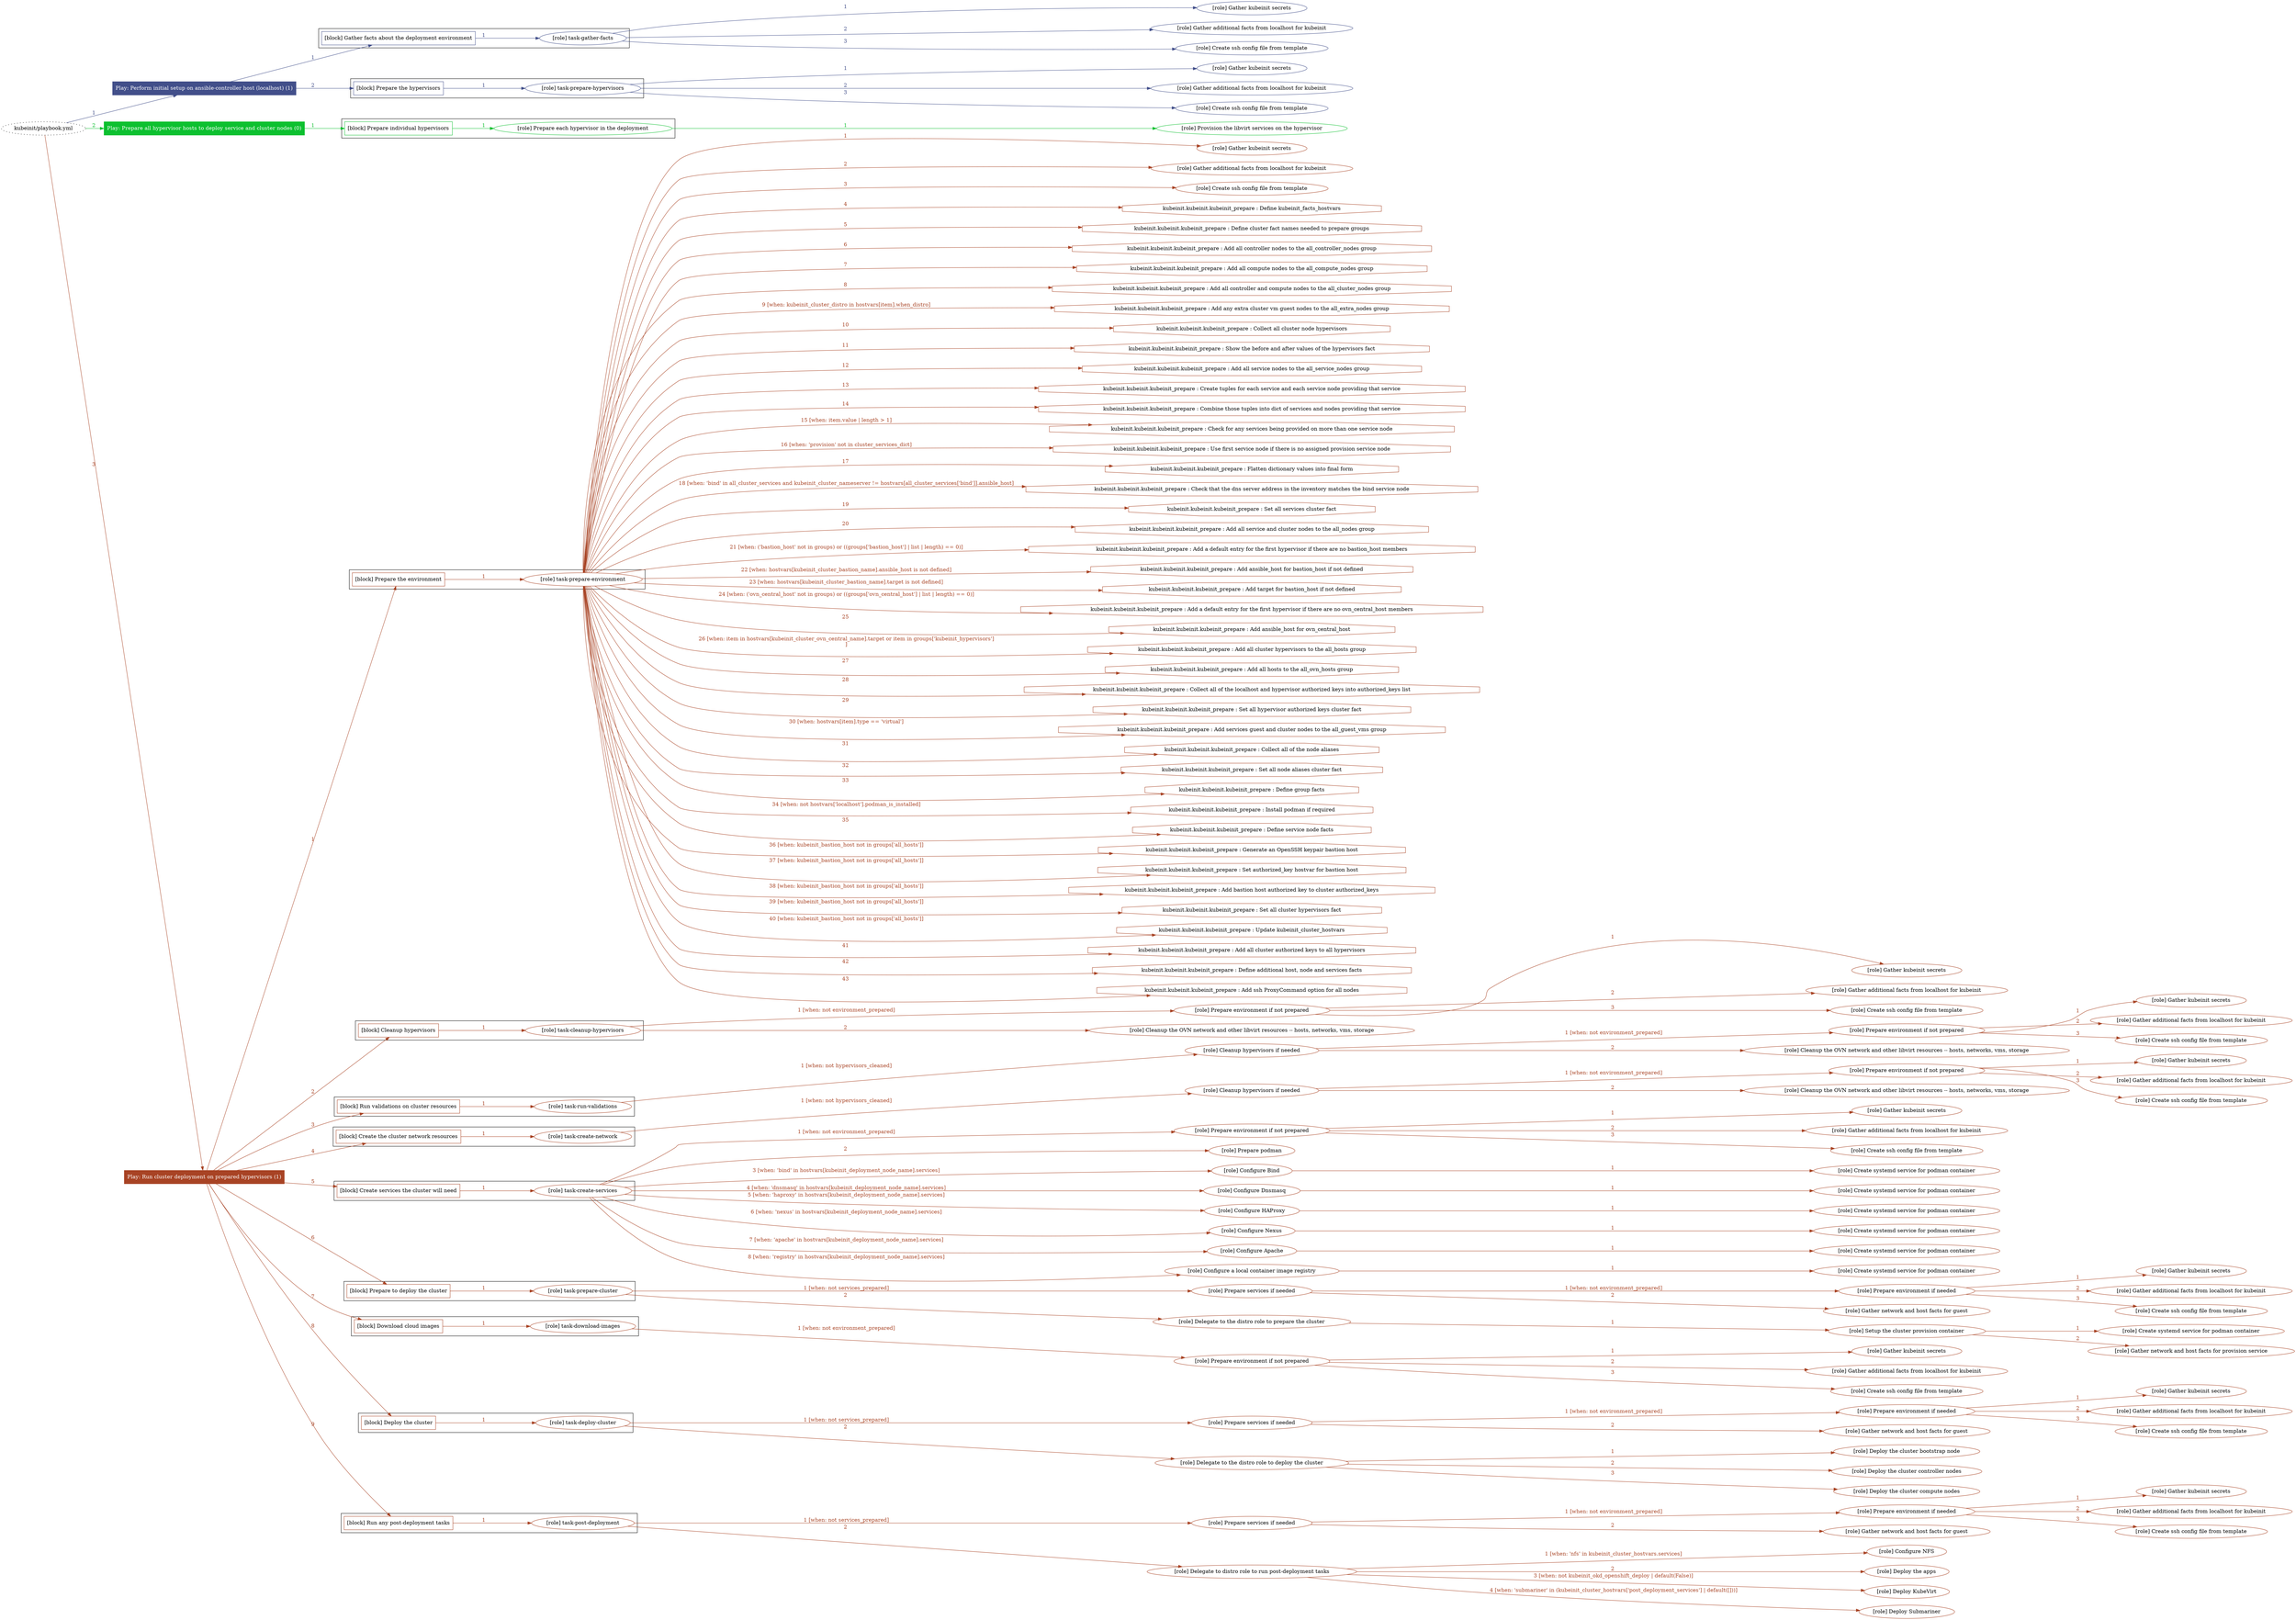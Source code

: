 digraph {
	graph [concentrate=true ordering=in rankdir=LR ratio=fill]
	edge [esep=5 sep=10]
	"kubeinit/playbook.yml" [id=root_node style=dotted]
	play_3d2fb0a2 [label="Play: Perform initial setup on ansible-controller host (localhost) (1)" color="#424f8a" fontcolor="#ffffff" id=play_3d2fb0a2 shape=box style=filled tooltip=localhost]
	"kubeinit/playbook.yml" -> play_3d2fb0a2 [label="1 " color="#424f8a" fontcolor="#424f8a" id=edge_c249485e labeltooltip="1 " tooltip="1 "]
	subgraph "Gather kubeinit secrets" {
		role_ef69d4b5 [label="[role] Gather kubeinit secrets" color="#424f8a" id=role_ef69d4b5 tooltip="Gather kubeinit secrets"]
	}
	subgraph "Gather additional facts from localhost for kubeinit" {
		role_af539492 [label="[role] Gather additional facts from localhost for kubeinit" color="#424f8a" id=role_af539492 tooltip="Gather additional facts from localhost for kubeinit"]
	}
	subgraph "Create ssh config file from template" {
		role_1f8df132 [label="[role] Create ssh config file from template" color="#424f8a" id=role_1f8df132 tooltip="Create ssh config file from template"]
	}
	subgraph "task-gather-facts" {
		role_9ba6d4d1 [label="[role] task-gather-facts" color="#424f8a" id=role_9ba6d4d1 tooltip="task-gather-facts"]
		role_9ba6d4d1 -> role_ef69d4b5 [label="1 " color="#424f8a" fontcolor="#424f8a" id=edge_041248b7 labeltooltip="1 " tooltip="1 "]
		role_9ba6d4d1 -> role_af539492 [label="2 " color="#424f8a" fontcolor="#424f8a" id=edge_1fd5498c labeltooltip="2 " tooltip="2 "]
		role_9ba6d4d1 -> role_1f8df132 [label="3 " color="#424f8a" fontcolor="#424f8a" id=edge_8a6b6c3d labeltooltip="3 " tooltip="3 "]
	}
	subgraph "Gather kubeinit secrets" {
		role_bd6f5f34 [label="[role] Gather kubeinit secrets" color="#424f8a" id=role_bd6f5f34 tooltip="Gather kubeinit secrets"]
	}
	subgraph "Gather additional facts from localhost for kubeinit" {
		role_7ce2faf7 [label="[role] Gather additional facts from localhost for kubeinit" color="#424f8a" id=role_7ce2faf7 tooltip="Gather additional facts from localhost for kubeinit"]
	}
	subgraph "Create ssh config file from template" {
		role_0256d26c [label="[role] Create ssh config file from template" color="#424f8a" id=role_0256d26c tooltip="Create ssh config file from template"]
	}
	subgraph "task-prepare-hypervisors" {
		role_596f5ac4 [label="[role] task-prepare-hypervisors" color="#424f8a" id=role_596f5ac4 tooltip="task-prepare-hypervisors"]
		role_596f5ac4 -> role_bd6f5f34 [label="1 " color="#424f8a" fontcolor="#424f8a" id=edge_890573fe labeltooltip="1 " tooltip="1 "]
		role_596f5ac4 -> role_7ce2faf7 [label="2 " color="#424f8a" fontcolor="#424f8a" id=edge_fa21ef53 labeltooltip="2 " tooltip="2 "]
		role_596f5ac4 -> role_0256d26c [label="3 " color="#424f8a" fontcolor="#424f8a" id=edge_997a157d labeltooltip="3 " tooltip="3 "]
	}
	subgraph "Play: Perform initial setup on ansible-controller host (localhost) (1)" {
		play_3d2fb0a2 -> block_63a9e804 [label=1 color="#424f8a" fontcolor="#424f8a" id=edge_8bbbe563 labeltooltip=1 tooltip=1]
		subgraph cluster_block_63a9e804 {
			block_63a9e804 [label="[block] Gather facts about the deployment environment" color="#424f8a" id=block_63a9e804 labeltooltip="Gather facts about the deployment environment" shape=box tooltip="Gather facts about the deployment environment"]
			block_63a9e804 -> role_9ba6d4d1 [label="1 " color="#424f8a" fontcolor="#424f8a" id=edge_169e1898 labeltooltip="1 " tooltip="1 "]
		}
		play_3d2fb0a2 -> block_334042d5 [label=2 color="#424f8a" fontcolor="#424f8a" id=edge_f558314f labeltooltip=2 tooltip=2]
		subgraph cluster_block_334042d5 {
			block_334042d5 [label="[block] Prepare the hypervisors" color="#424f8a" id=block_334042d5 labeltooltip="Prepare the hypervisors" shape=box tooltip="Prepare the hypervisors"]
			block_334042d5 -> role_596f5ac4 [label="1 " color="#424f8a" fontcolor="#424f8a" id=edge_3473f725 labeltooltip="1 " tooltip="1 "]
		}
	}
	play_c543c144 [label="Play: Prepare all hypervisor hosts to deploy service and cluster nodes (0)" color="#0cc02f" fontcolor="#ffffff" id=play_c543c144 shape=box style=filled tooltip="Play: Prepare all hypervisor hosts to deploy service and cluster nodes (0)"]
	"kubeinit/playbook.yml" -> play_c543c144 [label="2 " color="#0cc02f" fontcolor="#0cc02f" id=edge_7ff251d3 labeltooltip="2 " tooltip="2 "]
	subgraph "Provision the libvirt services on the hypervisor" {
		role_89730236 [label="[role] Provision the libvirt services on the hypervisor" color="#0cc02f" id=role_89730236 tooltip="Provision the libvirt services on the hypervisor"]
	}
	subgraph "Prepare each hypervisor in the deployment" {
		role_e9a3d7e9 [label="[role] Prepare each hypervisor in the deployment" color="#0cc02f" id=role_e9a3d7e9 tooltip="Prepare each hypervisor in the deployment"]
		role_e9a3d7e9 -> role_89730236 [label="1 " color="#0cc02f" fontcolor="#0cc02f" id=edge_41935752 labeltooltip="1 " tooltip="1 "]
	}
	subgraph "Play: Prepare all hypervisor hosts to deploy service and cluster nodes (0)" {
		play_c543c144 -> block_62b95877 [label=1 color="#0cc02f" fontcolor="#0cc02f" id=edge_ad50ccce labeltooltip=1 tooltip=1]
		subgraph cluster_block_62b95877 {
			block_62b95877 [label="[block] Prepare individual hypervisors" color="#0cc02f" id=block_62b95877 labeltooltip="Prepare individual hypervisors" shape=box tooltip="Prepare individual hypervisors"]
			block_62b95877 -> role_e9a3d7e9 [label="1 " color="#0cc02f" fontcolor="#0cc02f" id=edge_33fcc4b3 labeltooltip="1 " tooltip="1 "]
		}
	}
	play_7b887e02 [label="Play: Run cluster deployment on prepared hypervisors (1)" color="#a84324" fontcolor="#ffffff" id=play_7b887e02 shape=box style=filled tooltip=localhost]
	"kubeinit/playbook.yml" -> play_7b887e02 [label="3 " color="#a84324" fontcolor="#a84324" id=edge_d6b0855f labeltooltip="3 " tooltip="3 "]
	subgraph "Gather kubeinit secrets" {
		role_a9641479 [label="[role] Gather kubeinit secrets" color="#a84324" id=role_a9641479 tooltip="Gather kubeinit secrets"]
	}
	subgraph "Gather additional facts from localhost for kubeinit" {
		role_30a5529d [label="[role] Gather additional facts from localhost for kubeinit" color="#a84324" id=role_30a5529d tooltip="Gather additional facts from localhost for kubeinit"]
	}
	subgraph "Create ssh config file from template" {
		role_8cbcece1 [label="[role] Create ssh config file from template" color="#a84324" id=role_8cbcece1 tooltip="Create ssh config file from template"]
	}
	subgraph "task-prepare-environment" {
		role_cd5da9ee [label="[role] task-prepare-environment" color="#a84324" id=role_cd5da9ee tooltip="task-prepare-environment"]
		role_cd5da9ee -> role_a9641479 [label="1 " color="#a84324" fontcolor="#a84324" id=edge_67d28501 labeltooltip="1 " tooltip="1 "]
		role_cd5da9ee -> role_30a5529d [label="2 " color="#a84324" fontcolor="#a84324" id=edge_0c061a9c labeltooltip="2 " tooltip="2 "]
		role_cd5da9ee -> role_8cbcece1 [label="3 " color="#a84324" fontcolor="#a84324" id=edge_888616ea labeltooltip="3 " tooltip="3 "]
		task_d6391f65 [label="kubeinit.kubeinit.kubeinit_prepare : Define kubeinit_facts_hostvars" color="#a84324" id=task_d6391f65 shape=octagon tooltip="kubeinit.kubeinit.kubeinit_prepare : Define kubeinit_facts_hostvars"]
		role_cd5da9ee -> task_d6391f65 [label="4 " color="#a84324" fontcolor="#a84324" id=edge_b1b0c0ce labeltooltip="4 " tooltip="4 "]
		task_7acbde41 [label="kubeinit.kubeinit.kubeinit_prepare : Define cluster fact names needed to prepare groups" color="#a84324" id=task_7acbde41 shape=octagon tooltip="kubeinit.kubeinit.kubeinit_prepare : Define cluster fact names needed to prepare groups"]
		role_cd5da9ee -> task_7acbde41 [label="5 " color="#a84324" fontcolor="#a84324" id=edge_0294381e labeltooltip="5 " tooltip="5 "]
		task_29983cb0 [label="kubeinit.kubeinit.kubeinit_prepare : Add all controller nodes to the all_controller_nodes group" color="#a84324" id=task_29983cb0 shape=octagon tooltip="kubeinit.kubeinit.kubeinit_prepare : Add all controller nodes to the all_controller_nodes group"]
		role_cd5da9ee -> task_29983cb0 [label="6 " color="#a84324" fontcolor="#a84324" id=edge_0a803bcf labeltooltip="6 " tooltip="6 "]
		task_cbd274cf [label="kubeinit.kubeinit.kubeinit_prepare : Add all compute nodes to the all_compute_nodes group" color="#a84324" id=task_cbd274cf shape=octagon tooltip="kubeinit.kubeinit.kubeinit_prepare : Add all compute nodes to the all_compute_nodes group"]
		role_cd5da9ee -> task_cbd274cf [label="7 " color="#a84324" fontcolor="#a84324" id=edge_54becfa9 labeltooltip="7 " tooltip="7 "]
		task_c32542cb [label="kubeinit.kubeinit.kubeinit_prepare : Add all controller and compute nodes to the all_cluster_nodes group" color="#a84324" id=task_c32542cb shape=octagon tooltip="kubeinit.kubeinit.kubeinit_prepare : Add all controller and compute nodes to the all_cluster_nodes group"]
		role_cd5da9ee -> task_c32542cb [label="8 " color="#a84324" fontcolor="#a84324" id=edge_44202ebe labeltooltip="8 " tooltip="8 "]
		task_61c898c1 [label="kubeinit.kubeinit.kubeinit_prepare : Add any extra cluster vm guest nodes to the all_extra_nodes group" color="#a84324" id=task_61c898c1 shape=octagon tooltip="kubeinit.kubeinit.kubeinit_prepare : Add any extra cluster vm guest nodes to the all_extra_nodes group"]
		role_cd5da9ee -> task_61c898c1 [label="9 [when: kubeinit_cluster_distro in hostvars[item].when_distro]" color="#a84324" fontcolor="#a84324" id=edge_242b49fc labeltooltip="9 [when: kubeinit_cluster_distro in hostvars[item].when_distro]" tooltip="9 [when: kubeinit_cluster_distro in hostvars[item].when_distro]"]
		task_63be8d36 [label="kubeinit.kubeinit.kubeinit_prepare : Collect all cluster node hypervisors" color="#a84324" id=task_63be8d36 shape=octagon tooltip="kubeinit.kubeinit.kubeinit_prepare : Collect all cluster node hypervisors"]
		role_cd5da9ee -> task_63be8d36 [label="10 " color="#a84324" fontcolor="#a84324" id=edge_a30e9e2f labeltooltip="10 " tooltip="10 "]
		task_773764f9 [label="kubeinit.kubeinit.kubeinit_prepare : Show the before and after values of the hypervisors fact" color="#a84324" id=task_773764f9 shape=octagon tooltip="kubeinit.kubeinit.kubeinit_prepare : Show the before and after values of the hypervisors fact"]
		role_cd5da9ee -> task_773764f9 [label="11 " color="#a84324" fontcolor="#a84324" id=edge_e5bf6a87 labeltooltip="11 " tooltip="11 "]
		task_a6e01e07 [label="kubeinit.kubeinit.kubeinit_prepare : Add all service nodes to the all_service_nodes group" color="#a84324" id=task_a6e01e07 shape=octagon tooltip="kubeinit.kubeinit.kubeinit_prepare : Add all service nodes to the all_service_nodes group"]
		role_cd5da9ee -> task_a6e01e07 [label="12 " color="#a84324" fontcolor="#a84324" id=edge_9e4cf266 labeltooltip="12 " tooltip="12 "]
		task_2f59219c [label="kubeinit.kubeinit.kubeinit_prepare : Create tuples for each service and each service node providing that service" color="#a84324" id=task_2f59219c shape=octagon tooltip="kubeinit.kubeinit.kubeinit_prepare : Create tuples for each service and each service node providing that service"]
		role_cd5da9ee -> task_2f59219c [label="13 " color="#a84324" fontcolor="#a84324" id=edge_5ec45728 labeltooltip="13 " tooltip="13 "]
		task_b0538ee9 [label="kubeinit.kubeinit.kubeinit_prepare : Combine those tuples into dict of services and nodes providing that service" color="#a84324" id=task_b0538ee9 shape=octagon tooltip="kubeinit.kubeinit.kubeinit_prepare : Combine those tuples into dict of services and nodes providing that service"]
		role_cd5da9ee -> task_b0538ee9 [label="14 " color="#a84324" fontcolor="#a84324" id=edge_75c31fd0 labeltooltip="14 " tooltip="14 "]
		task_ece0e6a5 [label="kubeinit.kubeinit.kubeinit_prepare : Check for any services being provided on more than one service node" color="#a84324" id=task_ece0e6a5 shape=octagon tooltip="kubeinit.kubeinit.kubeinit_prepare : Check for any services being provided on more than one service node"]
		role_cd5da9ee -> task_ece0e6a5 [label="15 [when: item.value | length > 1]" color="#a84324" fontcolor="#a84324" id=edge_0b7ec51c labeltooltip="15 [when: item.value | length > 1]" tooltip="15 [when: item.value | length > 1]"]
		task_12dde035 [label="kubeinit.kubeinit.kubeinit_prepare : Use first service node if there is no assigned provision service node" color="#a84324" id=task_12dde035 shape=octagon tooltip="kubeinit.kubeinit.kubeinit_prepare : Use first service node if there is no assigned provision service node"]
		role_cd5da9ee -> task_12dde035 [label="16 [when: 'provision' not in cluster_services_dict]" color="#a84324" fontcolor="#a84324" id=edge_22096b46 labeltooltip="16 [when: 'provision' not in cluster_services_dict]" tooltip="16 [when: 'provision' not in cluster_services_dict]"]
		task_eb4d09c0 [label="kubeinit.kubeinit.kubeinit_prepare : Flatten dictionary values into final form" color="#a84324" id=task_eb4d09c0 shape=octagon tooltip="kubeinit.kubeinit.kubeinit_prepare : Flatten dictionary values into final form"]
		role_cd5da9ee -> task_eb4d09c0 [label="17 " color="#a84324" fontcolor="#a84324" id=edge_f6295e37 labeltooltip="17 " tooltip="17 "]
		task_f30eaaa8 [label="kubeinit.kubeinit.kubeinit_prepare : Check that the dns server address in the inventory matches the bind service node" color="#a84324" id=task_f30eaaa8 shape=octagon tooltip="kubeinit.kubeinit.kubeinit_prepare : Check that the dns server address in the inventory matches the bind service node"]
		role_cd5da9ee -> task_f30eaaa8 [label="18 [when: 'bind' in all_cluster_services and kubeinit_cluster_nameserver != hostvars[all_cluster_services['bind']].ansible_host]" color="#a84324" fontcolor="#a84324" id=edge_0a282fad labeltooltip="18 [when: 'bind' in all_cluster_services and kubeinit_cluster_nameserver != hostvars[all_cluster_services['bind']].ansible_host]" tooltip="18 [when: 'bind' in all_cluster_services and kubeinit_cluster_nameserver != hostvars[all_cluster_services['bind']].ansible_host]"]
		task_6059457f [label="kubeinit.kubeinit.kubeinit_prepare : Set all services cluster fact" color="#a84324" id=task_6059457f shape=octagon tooltip="kubeinit.kubeinit.kubeinit_prepare : Set all services cluster fact"]
		role_cd5da9ee -> task_6059457f [label="19 " color="#a84324" fontcolor="#a84324" id=edge_1ed720b2 labeltooltip="19 " tooltip="19 "]
		task_9af89c1f [label="kubeinit.kubeinit.kubeinit_prepare : Add all service and cluster nodes to the all_nodes group" color="#a84324" id=task_9af89c1f shape=octagon tooltip="kubeinit.kubeinit.kubeinit_prepare : Add all service and cluster nodes to the all_nodes group"]
		role_cd5da9ee -> task_9af89c1f [label="20 " color="#a84324" fontcolor="#a84324" id=edge_131debb6 labeltooltip="20 " tooltip="20 "]
		task_429a19ac [label="kubeinit.kubeinit.kubeinit_prepare : Add a default entry for the first hypervisor if there are no bastion_host members" color="#a84324" id=task_429a19ac shape=octagon tooltip="kubeinit.kubeinit.kubeinit_prepare : Add a default entry for the first hypervisor if there are no bastion_host members"]
		role_cd5da9ee -> task_429a19ac [label="21 [when: ('bastion_host' not in groups) or ((groups['bastion_host'] | list | length) == 0)]" color="#a84324" fontcolor="#a84324" id=edge_2bbe61b5 labeltooltip="21 [when: ('bastion_host' not in groups) or ((groups['bastion_host'] | list | length) == 0)]" tooltip="21 [when: ('bastion_host' not in groups) or ((groups['bastion_host'] | list | length) == 0)]"]
		task_34ac0b24 [label="kubeinit.kubeinit.kubeinit_prepare : Add ansible_host for bastion_host if not defined" color="#a84324" id=task_34ac0b24 shape=octagon tooltip="kubeinit.kubeinit.kubeinit_prepare : Add ansible_host for bastion_host if not defined"]
		role_cd5da9ee -> task_34ac0b24 [label="22 [when: hostvars[kubeinit_cluster_bastion_name].ansible_host is not defined]" color="#a84324" fontcolor="#a84324" id=edge_d289b9bd labeltooltip="22 [when: hostvars[kubeinit_cluster_bastion_name].ansible_host is not defined]" tooltip="22 [when: hostvars[kubeinit_cluster_bastion_name].ansible_host is not defined]"]
		task_dfea99f3 [label="kubeinit.kubeinit.kubeinit_prepare : Add target for bastion_host if not defined" color="#a84324" id=task_dfea99f3 shape=octagon tooltip="kubeinit.kubeinit.kubeinit_prepare : Add target for bastion_host if not defined"]
		role_cd5da9ee -> task_dfea99f3 [label="23 [when: hostvars[kubeinit_cluster_bastion_name].target is not defined]" color="#a84324" fontcolor="#a84324" id=edge_7d4f2982 labeltooltip="23 [when: hostvars[kubeinit_cluster_bastion_name].target is not defined]" tooltip="23 [when: hostvars[kubeinit_cluster_bastion_name].target is not defined]"]
		task_792f7f29 [label="kubeinit.kubeinit.kubeinit_prepare : Add a default entry for the first hypervisor if there are no ovn_central_host members" color="#a84324" id=task_792f7f29 shape=octagon tooltip="kubeinit.kubeinit.kubeinit_prepare : Add a default entry for the first hypervisor if there are no ovn_central_host members"]
		role_cd5da9ee -> task_792f7f29 [label="24 [when: ('ovn_central_host' not in groups) or ((groups['ovn_central_host'] | list | length) == 0)]" color="#a84324" fontcolor="#a84324" id=edge_fddb7d16 labeltooltip="24 [when: ('ovn_central_host' not in groups) or ((groups['ovn_central_host'] | list | length) == 0)]" tooltip="24 [when: ('ovn_central_host' not in groups) or ((groups['ovn_central_host'] | list | length) == 0)]"]
		task_9329874d [label="kubeinit.kubeinit.kubeinit_prepare : Add ansible_host for ovn_central_host" color="#a84324" id=task_9329874d shape=octagon tooltip="kubeinit.kubeinit.kubeinit_prepare : Add ansible_host for ovn_central_host"]
		role_cd5da9ee -> task_9329874d [label="25 " color="#a84324" fontcolor="#a84324" id=edge_ee7ed4bb labeltooltip="25 " tooltip="25 "]
		task_b931600c [label="kubeinit.kubeinit.kubeinit_prepare : Add all cluster hypervisors to the all_hosts group" color="#a84324" id=task_b931600c shape=octagon tooltip="kubeinit.kubeinit.kubeinit_prepare : Add all cluster hypervisors to the all_hosts group"]
		role_cd5da9ee -> task_b931600c [label="26 [when: item in hostvars[kubeinit_cluster_ovn_central_name].target or item in groups['kubeinit_hypervisors']
]" color="#a84324" fontcolor="#a84324" id=edge_2f763531 labeltooltip="26 [when: item in hostvars[kubeinit_cluster_ovn_central_name].target or item in groups['kubeinit_hypervisors']
]" tooltip="26 [when: item in hostvars[kubeinit_cluster_ovn_central_name].target or item in groups['kubeinit_hypervisors']
]"]
		task_79be11a6 [label="kubeinit.kubeinit.kubeinit_prepare : Add all hosts to the all_ovn_hosts group" color="#a84324" id=task_79be11a6 shape=octagon tooltip="kubeinit.kubeinit.kubeinit_prepare : Add all hosts to the all_ovn_hosts group"]
		role_cd5da9ee -> task_79be11a6 [label="27 " color="#a84324" fontcolor="#a84324" id=edge_d626aa4d labeltooltip="27 " tooltip="27 "]
		task_ee80e4a4 [label="kubeinit.kubeinit.kubeinit_prepare : Collect all of the localhost and hypervisor authorized keys into authorized_keys list" color="#a84324" id=task_ee80e4a4 shape=octagon tooltip="kubeinit.kubeinit.kubeinit_prepare : Collect all of the localhost and hypervisor authorized keys into authorized_keys list"]
		role_cd5da9ee -> task_ee80e4a4 [label="28 " color="#a84324" fontcolor="#a84324" id=edge_4540ccb6 labeltooltip="28 " tooltip="28 "]
		task_b336d8e0 [label="kubeinit.kubeinit.kubeinit_prepare : Set all hypervisor authorized keys cluster fact" color="#a84324" id=task_b336d8e0 shape=octagon tooltip="kubeinit.kubeinit.kubeinit_prepare : Set all hypervisor authorized keys cluster fact"]
		role_cd5da9ee -> task_b336d8e0 [label="29 " color="#a84324" fontcolor="#a84324" id=edge_00f30cd0 labeltooltip="29 " tooltip="29 "]
		task_8d372345 [label="kubeinit.kubeinit.kubeinit_prepare : Add services guest and cluster nodes to the all_guest_vms group" color="#a84324" id=task_8d372345 shape=octagon tooltip="kubeinit.kubeinit.kubeinit_prepare : Add services guest and cluster nodes to the all_guest_vms group"]
		role_cd5da9ee -> task_8d372345 [label="30 [when: hostvars[item].type == 'virtual']" color="#a84324" fontcolor="#a84324" id=edge_ea6f1995 labeltooltip="30 [when: hostvars[item].type == 'virtual']" tooltip="30 [when: hostvars[item].type == 'virtual']"]
		task_1c654f78 [label="kubeinit.kubeinit.kubeinit_prepare : Collect all of the node aliases" color="#a84324" id=task_1c654f78 shape=octagon tooltip="kubeinit.kubeinit.kubeinit_prepare : Collect all of the node aliases"]
		role_cd5da9ee -> task_1c654f78 [label="31 " color="#a84324" fontcolor="#a84324" id=edge_7164aa67 labeltooltip="31 " tooltip="31 "]
		task_9ac7f5f9 [label="kubeinit.kubeinit.kubeinit_prepare : Set all node aliases cluster fact" color="#a84324" id=task_9ac7f5f9 shape=octagon tooltip="kubeinit.kubeinit.kubeinit_prepare : Set all node aliases cluster fact"]
		role_cd5da9ee -> task_9ac7f5f9 [label="32 " color="#a84324" fontcolor="#a84324" id=edge_07ff6533 labeltooltip="32 " tooltip="32 "]
		task_31e87f8e [label="kubeinit.kubeinit.kubeinit_prepare : Define group facts" color="#a84324" id=task_31e87f8e shape=octagon tooltip="kubeinit.kubeinit.kubeinit_prepare : Define group facts"]
		role_cd5da9ee -> task_31e87f8e [label="33 " color="#a84324" fontcolor="#a84324" id=edge_8fdce12f labeltooltip="33 " tooltip="33 "]
		task_92a1f064 [label="kubeinit.kubeinit.kubeinit_prepare : Install podman if required" color="#a84324" id=task_92a1f064 shape=octagon tooltip="kubeinit.kubeinit.kubeinit_prepare : Install podman if required"]
		role_cd5da9ee -> task_92a1f064 [label="34 [when: not hostvars['localhost'].podman_is_installed]" color="#a84324" fontcolor="#a84324" id=edge_44c81566 labeltooltip="34 [when: not hostvars['localhost'].podman_is_installed]" tooltip="34 [when: not hostvars['localhost'].podman_is_installed]"]
		task_2aadb8d5 [label="kubeinit.kubeinit.kubeinit_prepare : Define service node facts" color="#a84324" id=task_2aadb8d5 shape=octagon tooltip="kubeinit.kubeinit.kubeinit_prepare : Define service node facts"]
		role_cd5da9ee -> task_2aadb8d5 [label="35 " color="#a84324" fontcolor="#a84324" id=edge_8d9ebf03 labeltooltip="35 " tooltip="35 "]
		task_116f89a5 [label="kubeinit.kubeinit.kubeinit_prepare : Generate an OpenSSH keypair bastion host" color="#a84324" id=task_116f89a5 shape=octagon tooltip="kubeinit.kubeinit.kubeinit_prepare : Generate an OpenSSH keypair bastion host"]
		role_cd5da9ee -> task_116f89a5 [label="36 [when: kubeinit_bastion_host not in groups['all_hosts']]" color="#a84324" fontcolor="#a84324" id=edge_a26d6abf labeltooltip="36 [when: kubeinit_bastion_host not in groups['all_hosts']]" tooltip="36 [when: kubeinit_bastion_host not in groups['all_hosts']]"]
		task_707a9ba1 [label="kubeinit.kubeinit.kubeinit_prepare : Set authorized_key hostvar for bastion host" color="#a84324" id=task_707a9ba1 shape=octagon tooltip="kubeinit.kubeinit.kubeinit_prepare : Set authorized_key hostvar for bastion host"]
		role_cd5da9ee -> task_707a9ba1 [label="37 [when: kubeinit_bastion_host not in groups['all_hosts']]" color="#a84324" fontcolor="#a84324" id=edge_ef117afb labeltooltip="37 [when: kubeinit_bastion_host not in groups['all_hosts']]" tooltip="37 [when: kubeinit_bastion_host not in groups['all_hosts']]"]
		task_ce03ad2b [label="kubeinit.kubeinit.kubeinit_prepare : Add bastion host authorized key to cluster authorized_keys" color="#a84324" id=task_ce03ad2b shape=octagon tooltip="kubeinit.kubeinit.kubeinit_prepare : Add bastion host authorized key to cluster authorized_keys"]
		role_cd5da9ee -> task_ce03ad2b [label="38 [when: kubeinit_bastion_host not in groups['all_hosts']]" color="#a84324" fontcolor="#a84324" id=edge_d2ab7677 labeltooltip="38 [when: kubeinit_bastion_host not in groups['all_hosts']]" tooltip="38 [when: kubeinit_bastion_host not in groups['all_hosts']]"]
		task_8b517f36 [label="kubeinit.kubeinit.kubeinit_prepare : Set all cluster hypervisors fact" color="#a84324" id=task_8b517f36 shape=octagon tooltip="kubeinit.kubeinit.kubeinit_prepare : Set all cluster hypervisors fact"]
		role_cd5da9ee -> task_8b517f36 [label="39 [when: kubeinit_bastion_host not in groups['all_hosts']]" color="#a84324" fontcolor="#a84324" id=edge_f4b2a4d7 labeltooltip="39 [when: kubeinit_bastion_host not in groups['all_hosts']]" tooltip="39 [when: kubeinit_bastion_host not in groups['all_hosts']]"]
		task_3fa934d1 [label="kubeinit.kubeinit.kubeinit_prepare : Update kubeinit_cluster_hostvars" color="#a84324" id=task_3fa934d1 shape=octagon tooltip="kubeinit.kubeinit.kubeinit_prepare : Update kubeinit_cluster_hostvars"]
		role_cd5da9ee -> task_3fa934d1 [label="40 [when: kubeinit_bastion_host not in groups['all_hosts']]" color="#a84324" fontcolor="#a84324" id=edge_99f183ff labeltooltip="40 [when: kubeinit_bastion_host not in groups['all_hosts']]" tooltip="40 [when: kubeinit_bastion_host not in groups['all_hosts']]"]
		task_13e28b00 [label="kubeinit.kubeinit.kubeinit_prepare : Add all cluster authorized keys to all hypervisors" color="#a84324" id=task_13e28b00 shape=octagon tooltip="kubeinit.kubeinit.kubeinit_prepare : Add all cluster authorized keys to all hypervisors"]
		role_cd5da9ee -> task_13e28b00 [label="41 " color="#a84324" fontcolor="#a84324" id=edge_0845daef labeltooltip="41 " tooltip="41 "]
		task_fc3431c0 [label="kubeinit.kubeinit.kubeinit_prepare : Define additional host, node and services facts" color="#a84324" id=task_fc3431c0 shape=octagon tooltip="kubeinit.kubeinit.kubeinit_prepare : Define additional host, node and services facts"]
		role_cd5da9ee -> task_fc3431c0 [label="42 " color="#a84324" fontcolor="#a84324" id=edge_8f090a07 labeltooltip="42 " tooltip="42 "]
		task_a2fdf954 [label="kubeinit.kubeinit.kubeinit_prepare : Add ssh ProxyCommand option for all nodes" color="#a84324" id=task_a2fdf954 shape=octagon tooltip="kubeinit.kubeinit.kubeinit_prepare : Add ssh ProxyCommand option for all nodes"]
		role_cd5da9ee -> task_a2fdf954 [label="43 " color="#a84324" fontcolor="#a84324" id=edge_9f14f1e9 labeltooltip="43 " tooltip="43 "]
	}
	subgraph "Gather kubeinit secrets" {
		role_5ade574d [label="[role] Gather kubeinit secrets" color="#a84324" id=role_5ade574d tooltip="Gather kubeinit secrets"]
	}
	subgraph "Gather additional facts from localhost for kubeinit" {
		role_9771d10d [label="[role] Gather additional facts from localhost for kubeinit" color="#a84324" id=role_9771d10d tooltip="Gather additional facts from localhost for kubeinit"]
	}
	subgraph "Create ssh config file from template" {
		role_9380e8e9 [label="[role] Create ssh config file from template" color="#a84324" id=role_9380e8e9 tooltip="Create ssh config file from template"]
	}
	subgraph "Prepare environment if not prepared" {
		role_65e0f184 [label="[role] Prepare environment if not prepared" color="#a84324" id=role_65e0f184 tooltip="Prepare environment if not prepared"]
		role_65e0f184 -> role_5ade574d [label="1 " color="#a84324" fontcolor="#a84324" id=edge_a6dd7e77 labeltooltip="1 " tooltip="1 "]
		role_65e0f184 -> role_9771d10d [label="2 " color="#a84324" fontcolor="#a84324" id=edge_17a878f1 labeltooltip="2 " tooltip="2 "]
		role_65e0f184 -> role_9380e8e9 [label="3 " color="#a84324" fontcolor="#a84324" id=edge_10db329b labeltooltip="3 " tooltip="3 "]
	}
	subgraph "Cleanup the OVN network and other libvirt resources -- hosts, networks, vms, storage" {
		role_be463946 [label="[role] Cleanup the OVN network and other libvirt resources -- hosts, networks, vms, storage" color="#a84324" id=role_be463946 tooltip="Cleanup the OVN network and other libvirt resources -- hosts, networks, vms, storage"]
	}
	subgraph "task-cleanup-hypervisors" {
		role_97375c02 [label="[role] task-cleanup-hypervisors" color="#a84324" id=role_97375c02 tooltip="task-cleanup-hypervisors"]
		role_97375c02 -> role_65e0f184 [label="1 [when: not environment_prepared]" color="#a84324" fontcolor="#a84324" id=edge_38751bf5 labeltooltip="1 [when: not environment_prepared]" tooltip="1 [when: not environment_prepared]"]
		role_97375c02 -> role_be463946 [label="2 " color="#a84324" fontcolor="#a84324" id=edge_32f1653d labeltooltip="2 " tooltip="2 "]
	}
	subgraph "Gather kubeinit secrets" {
		role_61107f62 [label="[role] Gather kubeinit secrets" color="#a84324" id=role_61107f62 tooltip="Gather kubeinit secrets"]
	}
	subgraph "Gather additional facts from localhost for kubeinit" {
		role_4023c4cc [label="[role] Gather additional facts from localhost for kubeinit" color="#a84324" id=role_4023c4cc tooltip="Gather additional facts from localhost for kubeinit"]
	}
	subgraph "Create ssh config file from template" {
		role_c3cf06a5 [label="[role] Create ssh config file from template" color="#a84324" id=role_c3cf06a5 tooltip="Create ssh config file from template"]
	}
	subgraph "Prepare environment if not prepared" {
		role_1987f86c [label="[role] Prepare environment if not prepared" color="#a84324" id=role_1987f86c tooltip="Prepare environment if not prepared"]
		role_1987f86c -> role_61107f62 [label="1 " color="#a84324" fontcolor="#a84324" id=edge_b56309fe labeltooltip="1 " tooltip="1 "]
		role_1987f86c -> role_4023c4cc [label="2 " color="#a84324" fontcolor="#a84324" id=edge_4143b7d9 labeltooltip="2 " tooltip="2 "]
		role_1987f86c -> role_c3cf06a5 [label="3 " color="#a84324" fontcolor="#a84324" id=edge_fa10a161 labeltooltip="3 " tooltip="3 "]
	}
	subgraph "Cleanup the OVN network and other libvirt resources -- hosts, networks, vms, storage" {
		role_78c9c1db [label="[role] Cleanup the OVN network and other libvirt resources -- hosts, networks, vms, storage" color="#a84324" id=role_78c9c1db tooltip="Cleanup the OVN network and other libvirt resources -- hosts, networks, vms, storage"]
	}
	subgraph "Cleanup hypervisors if needed" {
		role_4d731a5a [label="[role] Cleanup hypervisors if needed" color="#a84324" id=role_4d731a5a tooltip="Cleanup hypervisors if needed"]
		role_4d731a5a -> role_1987f86c [label="1 [when: not environment_prepared]" color="#a84324" fontcolor="#a84324" id=edge_7a6da033 labeltooltip="1 [when: not environment_prepared]" tooltip="1 [when: not environment_prepared]"]
		role_4d731a5a -> role_78c9c1db [label="2 " color="#a84324" fontcolor="#a84324" id=edge_6d16408d labeltooltip="2 " tooltip="2 "]
	}
	subgraph "task-run-validations" {
		role_b5ef82e2 [label="[role] task-run-validations" color="#a84324" id=role_b5ef82e2 tooltip="task-run-validations"]
		role_b5ef82e2 -> role_4d731a5a [label="1 [when: not hypervisors_cleaned]" color="#a84324" fontcolor="#a84324" id=edge_21d37e8e labeltooltip="1 [when: not hypervisors_cleaned]" tooltip="1 [when: not hypervisors_cleaned]"]
	}
	subgraph "Gather kubeinit secrets" {
		role_f905e6bc [label="[role] Gather kubeinit secrets" color="#a84324" id=role_f905e6bc tooltip="Gather kubeinit secrets"]
	}
	subgraph "Gather additional facts from localhost for kubeinit" {
		role_cbb38143 [label="[role] Gather additional facts from localhost for kubeinit" color="#a84324" id=role_cbb38143 tooltip="Gather additional facts from localhost for kubeinit"]
	}
	subgraph "Create ssh config file from template" {
		role_f32dca1b [label="[role] Create ssh config file from template" color="#a84324" id=role_f32dca1b tooltip="Create ssh config file from template"]
	}
	subgraph "Prepare environment if not prepared" {
		role_7ea37202 [label="[role] Prepare environment if not prepared" color="#a84324" id=role_7ea37202 tooltip="Prepare environment if not prepared"]
		role_7ea37202 -> role_f905e6bc [label="1 " color="#a84324" fontcolor="#a84324" id=edge_01d3f9eb labeltooltip="1 " tooltip="1 "]
		role_7ea37202 -> role_cbb38143 [label="2 " color="#a84324" fontcolor="#a84324" id=edge_0f23a94f labeltooltip="2 " tooltip="2 "]
		role_7ea37202 -> role_f32dca1b [label="3 " color="#a84324" fontcolor="#a84324" id=edge_365e6a43 labeltooltip="3 " tooltip="3 "]
	}
	subgraph "Cleanup the OVN network and other libvirt resources -- hosts, networks, vms, storage" {
		role_d1bea237 [label="[role] Cleanup the OVN network and other libvirt resources -- hosts, networks, vms, storage" color="#a84324" id=role_d1bea237 tooltip="Cleanup the OVN network and other libvirt resources -- hosts, networks, vms, storage"]
	}
	subgraph "Cleanup hypervisors if needed" {
		role_5a5d5f5a [label="[role] Cleanup hypervisors if needed" color="#a84324" id=role_5a5d5f5a tooltip="Cleanup hypervisors if needed"]
		role_5a5d5f5a -> role_7ea37202 [label="1 [when: not environment_prepared]" color="#a84324" fontcolor="#a84324" id=edge_a228b94a labeltooltip="1 [when: not environment_prepared]" tooltip="1 [when: not environment_prepared]"]
		role_5a5d5f5a -> role_d1bea237 [label="2 " color="#a84324" fontcolor="#a84324" id=edge_04f0f7b4 labeltooltip="2 " tooltip="2 "]
	}
	subgraph "task-create-network" {
		role_31b73cc9 [label="[role] task-create-network" color="#a84324" id=role_31b73cc9 tooltip="task-create-network"]
		role_31b73cc9 -> role_5a5d5f5a [label="1 [when: not hypervisors_cleaned]" color="#a84324" fontcolor="#a84324" id=edge_d88d9fc4 labeltooltip="1 [when: not hypervisors_cleaned]" tooltip="1 [when: not hypervisors_cleaned]"]
	}
	subgraph "Gather kubeinit secrets" {
		role_9f9c77c9 [label="[role] Gather kubeinit secrets" color="#a84324" id=role_9f9c77c9 tooltip="Gather kubeinit secrets"]
	}
	subgraph "Gather additional facts from localhost for kubeinit" {
		role_f0e36cd2 [label="[role] Gather additional facts from localhost for kubeinit" color="#a84324" id=role_f0e36cd2 tooltip="Gather additional facts from localhost for kubeinit"]
	}
	subgraph "Create ssh config file from template" {
		role_3638bbad [label="[role] Create ssh config file from template" color="#a84324" id=role_3638bbad tooltip="Create ssh config file from template"]
	}
	subgraph "Prepare environment if not prepared" {
		role_ff57b577 [label="[role] Prepare environment if not prepared" color="#a84324" id=role_ff57b577 tooltip="Prepare environment if not prepared"]
		role_ff57b577 -> role_9f9c77c9 [label="1 " color="#a84324" fontcolor="#a84324" id=edge_b81f9bab labeltooltip="1 " tooltip="1 "]
		role_ff57b577 -> role_f0e36cd2 [label="2 " color="#a84324" fontcolor="#a84324" id=edge_efc722ab labeltooltip="2 " tooltip="2 "]
		role_ff57b577 -> role_3638bbad [label="3 " color="#a84324" fontcolor="#a84324" id=edge_deeb1ba7 labeltooltip="3 " tooltip="3 "]
	}
	subgraph "Prepare podman" {
		role_2fe72932 [label="[role] Prepare podman" color="#a84324" id=role_2fe72932 tooltip="Prepare podman"]
	}
	subgraph "Create systemd service for podman container" {
		role_3f3bc0c9 [label="[role] Create systemd service for podman container" color="#a84324" id=role_3f3bc0c9 tooltip="Create systemd service for podman container"]
	}
	subgraph "Configure Bind" {
		role_6dcceff1 [label="[role] Configure Bind" color="#a84324" id=role_6dcceff1 tooltip="Configure Bind"]
		role_6dcceff1 -> role_3f3bc0c9 [label="1 " color="#a84324" fontcolor="#a84324" id=edge_28070157 labeltooltip="1 " tooltip="1 "]
	}
	subgraph "Create systemd service for podman container" {
		role_30d1e341 [label="[role] Create systemd service for podman container" color="#a84324" id=role_30d1e341 tooltip="Create systemd service for podman container"]
	}
	subgraph "Configure Dnsmasq" {
		role_22052310 [label="[role] Configure Dnsmasq" color="#a84324" id=role_22052310 tooltip="Configure Dnsmasq"]
		role_22052310 -> role_30d1e341 [label="1 " color="#a84324" fontcolor="#a84324" id=edge_8e498f1d labeltooltip="1 " tooltip="1 "]
	}
	subgraph "Create systemd service for podman container" {
		role_5641a650 [label="[role] Create systemd service for podman container" color="#a84324" id=role_5641a650 tooltip="Create systemd service for podman container"]
	}
	subgraph "Configure HAProxy" {
		role_0c12119a [label="[role] Configure HAProxy" color="#a84324" id=role_0c12119a tooltip="Configure HAProxy"]
		role_0c12119a -> role_5641a650 [label="1 " color="#a84324" fontcolor="#a84324" id=edge_78ecce08 labeltooltip="1 " tooltip="1 "]
	}
	subgraph "Create systemd service for podman container" {
		role_9d3563df [label="[role] Create systemd service for podman container" color="#a84324" id=role_9d3563df tooltip="Create systemd service for podman container"]
	}
	subgraph "Configure Nexus" {
		role_c2286575 [label="[role] Configure Nexus" color="#a84324" id=role_c2286575 tooltip="Configure Nexus"]
		role_c2286575 -> role_9d3563df [label="1 " color="#a84324" fontcolor="#a84324" id=edge_6dd1a17d labeltooltip="1 " tooltip="1 "]
	}
	subgraph "Create systemd service for podman container" {
		role_407d5f77 [label="[role] Create systemd service for podman container" color="#a84324" id=role_407d5f77 tooltip="Create systemd service for podman container"]
	}
	subgraph "Configure Apache" {
		role_e2ec8edb [label="[role] Configure Apache" color="#a84324" id=role_e2ec8edb tooltip="Configure Apache"]
		role_e2ec8edb -> role_407d5f77 [label="1 " color="#a84324" fontcolor="#a84324" id=edge_428d8c9c labeltooltip="1 " tooltip="1 "]
	}
	subgraph "Create systemd service for podman container" {
		role_7507629b [label="[role] Create systemd service for podman container" color="#a84324" id=role_7507629b tooltip="Create systemd service for podman container"]
	}
	subgraph "Configure a local container image registry" {
		role_bee03701 [label="[role] Configure a local container image registry" color="#a84324" id=role_bee03701 tooltip="Configure a local container image registry"]
		role_bee03701 -> role_7507629b [label="1 " color="#a84324" fontcolor="#a84324" id=edge_5ee69527 labeltooltip="1 " tooltip="1 "]
	}
	subgraph "task-create-services" {
		role_daaca2a5 [label="[role] task-create-services" color="#a84324" id=role_daaca2a5 tooltip="task-create-services"]
		role_daaca2a5 -> role_ff57b577 [label="1 [when: not environment_prepared]" color="#a84324" fontcolor="#a84324" id=edge_0b83d67b labeltooltip="1 [when: not environment_prepared]" tooltip="1 [when: not environment_prepared]"]
		role_daaca2a5 -> role_2fe72932 [label="2 " color="#a84324" fontcolor="#a84324" id=edge_85ec2c04 labeltooltip="2 " tooltip="2 "]
		role_daaca2a5 -> role_6dcceff1 [label="3 [when: 'bind' in hostvars[kubeinit_deployment_node_name].services]" color="#a84324" fontcolor="#a84324" id=edge_44c5faa3 labeltooltip="3 [when: 'bind' in hostvars[kubeinit_deployment_node_name].services]" tooltip="3 [when: 'bind' in hostvars[kubeinit_deployment_node_name].services]"]
		role_daaca2a5 -> role_22052310 [label="4 [when: 'dnsmasq' in hostvars[kubeinit_deployment_node_name].services]" color="#a84324" fontcolor="#a84324" id=edge_920528a5 labeltooltip="4 [when: 'dnsmasq' in hostvars[kubeinit_deployment_node_name].services]" tooltip="4 [when: 'dnsmasq' in hostvars[kubeinit_deployment_node_name].services]"]
		role_daaca2a5 -> role_0c12119a [label="5 [when: 'haproxy' in hostvars[kubeinit_deployment_node_name].services]" color="#a84324" fontcolor="#a84324" id=edge_668a3199 labeltooltip="5 [when: 'haproxy' in hostvars[kubeinit_deployment_node_name].services]" tooltip="5 [when: 'haproxy' in hostvars[kubeinit_deployment_node_name].services]"]
		role_daaca2a5 -> role_c2286575 [label="6 [when: 'nexus' in hostvars[kubeinit_deployment_node_name].services]" color="#a84324" fontcolor="#a84324" id=edge_4ffd2f6d labeltooltip="6 [when: 'nexus' in hostvars[kubeinit_deployment_node_name].services]" tooltip="6 [when: 'nexus' in hostvars[kubeinit_deployment_node_name].services]"]
		role_daaca2a5 -> role_e2ec8edb [label="7 [when: 'apache' in hostvars[kubeinit_deployment_node_name].services]" color="#a84324" fontcolor="#a84324" id=edge_6c21e46f labeltooltip="7 [when: 'apache' in hostvars[kubeinit_deployment_node_name].services]" tooltip="7 [when: 'apache' in hostvars[kubeinit_deployment_node_name].services]"]
		role_daaca2a5 -> role_bee03701 [label="8 [when: 'registry' in hostvars[kubeinit_deployment_node_name].services]" color="#a84324" fontcolor="#a84324" id=edge_b8720fe5 labeltooltip="8 [when: 'registry' in hostvars[kubeinit_deployment_node_name].services]" tooltip="8 [when: 'registry' in hostvars[kubeinit_deployment_node_name].services]"]
	}
	subgraph "Gather kubeinit secrets" {
		role_da3d6bb8 [label="[role] Gather kubeinit secrets" color="#a84324" id=role_da3d6bb8 tooltip="Gather kubeinit secrets"]
	}
	subgraph "Gather additional facts from localhost for kubeinit" {
		role_eed777ab [label="[role] Gather additional facts from localhost for kubeinit" color="#a84324" id=role_eed777ab tooltip="Gather additional facts from localhost for kubeinit"]
	}
	subgraph "Create ssh config file from template" {
		role_8c079d24 [label="[role] Create ssh config file from template" color="#a84324" id=role_8c079d24 tooltip="Create ssh config file from template"]
	}
	subgraph "Prepare environment if needed" {
		role_cc4d69f1 [label="[role] Prepare environment if needed" color="#a84324" id=role_cc4d69f1 tooltip="Prepare environment if needed"]
		role_cc4d69f1 -> role_da3d6bb8 [label="1 " color="#a84324" fontcolor="#a84324" id=edge_4021ad5d labeltooltip="1 " tooltip="1 "]
		role_cc4d69f1 -> role_eed777ab [label="2 " color="#a84324" fontcolor="#a84324" id=edge_be56db7c labeltooltip="2 " tooltip="2 "]
		role_cc4d69f1 -> role_8c079d24 [label="3 " color="#a84324" fontcolor="#a84324" id=edge_e7c32329 labeltooltip="3 " tooltip="3 "]
	}
	subgraph "Gather network and host facts for guest" {
		role_5d59dcfc [label="[role] Gather network and host facts for guest" color="#a84324" id=role_5d59dcfc tooltip="Gather network and host facts for guest"]
	}
	subgraph "Prepare services if needed" {
		role_5b7d7b1f [label="[role] Prepare services if needed" color="#a84324" id=role_5b7d7b1f tooltip="Prepare services if needed"]
		role_5b7d7b1f -> role_cc4d69f1 [label="1 [when: not environment_prepared]" color="#a84324" fontcolor="#a84324" id=edge_d2fd95d8 labeltooltip="1 [when: not environment_prepared]" tooltip="1 [when: not environment_prepared]"]
		role_5b7d7b1f -> role_5d59dcfc [label="2 " color="#a84324" fontcolor="#a84324" id=edge_70c99000 labeltooltip="2 " tooltip="2 "]
	}
	subgraph "Create systemd service for podman container" {
		role_c1d8822d [label="[role] Create systemd service for podman container" color="#a84324" id=role_c1d8822d tooltip="Create systemd service for podman container"]
	}
	subgraph "Gather network and host facts for provision service" {
		role_7edd1228 [label="[role] Gather network and host facts for provision service" color="#a84324" id=role_7edd1228 tooltip="Gather network and host facts for provision service"]
	}
	subgraph "Setup the cluster provision container" {
		role_a70985b4 [label="[role] Setup the cluster provision container" color="#a84324" id=role_a70985b4 tooltip="Setup the cluster provision container"]
		role_a70985b4 -> role_c1d8822d [label="1 " color="#a84324" fontcolor="#a84324" id=edge_6e2ba7ad labeltooltip="1 " tooltip="1 "]
		role_a70985b4 -> role_7edd1228 [label="2 " color="#a84324" fontcolor="#a84324" id=edge_257bdda1 labeltooltip="2 " tooltip="2 "]
	}
	subgraph "Delegate to the distro role to prepare the cluster" {
		role_aa7a1694 [label="[role] Delegate to the distro role to prepare the cluster" color="#a84324" id=role_aa7a1694 tooltip="Delegate to the distro role to prepare the cluster"]
		role_aa7a1694 -> role_a70985b4 [label="1 " color="#a84324" fontcolor="#a84324" id=edge_d7300334 labeltooltip="1 " tooltip="1 "]
	}
	subgraph "task-prepare-cluster" {
		role_060bb53c [label="[role] task-prepare-cluster" color="#a84324" id=role_060bb53c tooltip="task-prepare-cluster"]
		role_060bb53c -> role_5b7d7b1f [label="1 [when: not services_prepared]" color="#a84324" fontcolor="#a84324" id=edge_2ce137c6 labeltooltip="1 [when: not services_prepared]" tooltip="1 [when: not services_prepared]"]
		role_060bb53c -> role_aa7a1694 [label="2 " color="#a84324" fontcolor="#a84324" id=edge_4a45fb81 labeltooltip="2 " tooltip="2 "]
	}
	subgraph "Gather kubeinit secrets" {
		role_8b8f9d15 [label="[role] Gather kubeinit secrets" color="#a84324" id=role_8b8f9d15 tooltip="Gather kubeinit secrets"]
	}
	subgraph "Gather additional facts from localhost for kubeinit" {
		role_b6e39e0f [label="[role] Gather additional facts from localhost for kubeinit" color="#a84324" id=role_b6e39e0f tooltip="Gather additional facts from localhost for kubeinit"]
	}
	subgraph "Create ssh config file from template" {
		role_427ef4b3 [label="[role] Create ssh config file from template" color="#a84324" id=role_427ef4b3 tooltip="Create ssh config file from template"]
	}
	subgraph "Prepare environment if not prepared" {
		role_2439bec7 [label="[role] Prepare environment if not prepared" color="#a84324" id=role_2439bec7 tooltip="Prepare environment if not prepared"]
		role_2439bec7 -> role_8b8f9d15 [label="1 " color="#a84324" fontcolor="#a84324" id=edge_9ba559fc labeltooltip="1 " tooltip="1 "]
		role_2439bec7 -> role_b6e39e0f [label="2 " color="#a84324" fontcolor="#a84324" id=edge_be8008db labeltooltip="2 " tooltip="2 "]
		role_2439bec7 -> role_427ef4b3 [label="3 " color="#a84324" fontcolor="#a84324" id=edge_1acafb73 labeltooltip="3 " tooltip="3 "]
	}
	subgraph "task-download-images" {
		role_42ab912a [label="[role] task-download-images" color="#a84324" id=role_42ab912a tooltip="task-download-images"]
		role_42ab912a -> role_2439bec7 [label="1 [when: not environment_prepared]" color="#a84324" fontcolor="#a84324" id=edge_41ed8ac2 labeltooltip="1 [when: not environment_prepared]" tooltip="1 [when: not environment_prepared]"]
	}
	subgraph "Gather kubeinit secrets" {
		role_3b223b1c [label="[role] Gather kubeinit secrets" color="#a84324" id=role_3b223b1c tooltip="Gather kubeinit secrets"]
	}
	subgraph "Gather additional facts from localhost for kubeinit" {
		role_3322b1e4 [label="[role] Gather additional facts from localhost for kubeinit" color="#a84324" id=role_3322b1e4 tooltip="Gather additional facts from localhost for kubeinit"]
	}
	subgraph "Create ssh config file from template" {
		role_70b47380 [label="[role] Create ssh config file from template" color="#a84324" id=role_70b47380 tooltip="Create ssh config file from template"]
	}
	subgraph "Prepare environment if needed" {
		role_759618df [label="[role] Prepare environment if needed" color="#a84324" id=role_759618df tooltip="Prepare environment if needed"]
		role_759618df -> role_3b223b1c [label="1 " color="#a84324" fontcolor="#a84324" id=edge_8f85ebae labeltooltip="1 " tooltip="1 "]
		role_759618df -> role_3322b1e4 [label="2 " color="#a84324" fontcolor="#a84324" id=edge_69469fba labeltooltip="2 " tooltip="2 "]
		role_759618df -> role_70b47380 [label="3 " color="#a84324" fontcolor="#a84324" id=edge_daad0713 labeltooltip="3 " tooltip="3 "]
	}
	subgraph "Gather network and host facts for guest" {
		role_aedf71ed [label="[role] Gather network and host facts for guest" color="#a84324" id=role_aedf71ed tooltip="Gather network and host facts for guest"]
	}
	subgraph "Prepare services if needed" {
		role_9d9bb32b [label="[role] Prepare services if needed" color="#a84324" id=role_9d9bb32b tooltip="Prepare services if needed"]
		role_9d9bb32b -> role_759618df [label="1 [when: not environment_prepared]" color="#a84324" fontcolor="#a84324" id=edge_b2b6d0b9 labeltooltip="1 [when: not environment_prepared]" tooltip="1 [when: not environment_prepared]"]
		role_9d9bb32b -> role_aedf71ed [label="2 " color="#a84324" fontcolor="#a84324" id=edge_360d78a9 labeltooltip="2 " tooltip="2 "]
	}
	subgraph "Deploy the cluster bootstrap node" {
		role_e2d9b289 [label="[role] Deploy the cluster bootstrap node" color="#a84324" id=role_e2d9b289 tooltip="Deploy the cluster bootstrap node"]
	}
	subgraph "Deploy the cluster controller nodes" {
		role_f06a0982 [label="[role] Deploy the cluster controller nodes" color="#a84324" id=role_f06a0982 tooltip="Deploy the cluster controller nodes"]
	}
	subgraph "Deploy the cluster compute nodes" {
		role_c4a04e0a [label="[role] Deploy the cluster compute nodes" color="#a84324" id=role_c4a04e0a tooltip="Deploy the cluster compute nodes"]
	}
	subgraph "Delegate to the distro role to deploy the cluster" {
		role_f3d92fce [label="[role] Delegate to the distro role to deploy the cluster" color="#a84324" id=role_f3d92fce tooltip="Delegate to the distro role to deploy the cluster"]
		role_f3d92fce -> role_e2d9b289 [label="1 " color="#a84324" fontcolor="#a84324" id=edge_90c5b9ad labeltooltip="1 " tooltip="1 "]
		role_f3d92fce -> role_f06a0982 [label="2 " color="#a84324" fontcolor="#a84324" id=edge_69f1fafc labeltooltip="2 " tooltip="2 "]
		role_f3d92fce -> role_c4a04e0a [label="3 " color="#a84324" fontcolor="#a84324" id=edge_94b8cbd9 labeltooltip="3 " tooltip="3 "]
	}
	subgraph "task-deploy-cluster" {
		role_217dd592 [label="[role] task-deploy-cluster" color="#a84324" id=role_217dd592 tooltip="task-deploy-cluster"]
		role_217dd592 -> role_9d9bb32b [label="1 [when: not services_prepared]" color="#a84324" fontcolor="#a84324" id=edge_1657561e labeltooltip="1 [when: not services_prepared]" tooltip="1 [when: not services_prepared]"]
		role_217dd592 -> role_f3d92fce [label="2 " color="#a84324" fontcolor="#a84324" id=edge_7812eea2 labeltooltip="2 " tooltip="2 "]
	}
	subgraph "Gather kubeinit secrets" {
		role_ed4f7d29 [label="[role] Gather kubeinit secrets" color="#a84324" id=role_ed4f7d29 tooltip="Gather kubeinit secrets"]
	}
	subgraph "Gather additional facts from localhost for kubeinit" {
		role_f694b158 [label="[role] Gather additional facts from localhost for kubeinit" color="#a84324" id=role_f694b158 tooltip="Gather additional facts from localhost for kubeinit"]
	}
	subgraph "Create ssh config file from template" {
		role_5a6e6a55 [label="[role] Create ssh config file from template" color="#a84324" id=role_5a6e6a55 tooltip="Create ssh config file from template"]
	}
	subgraph "Prepare environment if needed" {
		role_521dd9cb [label="[role] Prepare environment if needed" color="#a84324" id=role_521dd9cb tooltip="Prepare environment if needed"]
		role_521dd9cb -> role_ed4f7d29 [label="1 " color="#a84324" fontcolor="#a84324" id=edge_d54656ec labeltooltip="1 " tooltip="1 "]
		role_521dd9cb -> role_f694b158 [label="2 " color="#a84324" fontcolor="#a84324" id=edge_b93d8f1d labeltooltip="2 " tooltip="2 "]
		role_521dd9cb -> role_5a6e6a55 [label="3 " color="#a84324" fontcolor="#a84324" id=edge_0a66741f labeltooltip="3 " tooltip="3 "]
	}
	subgraph "Gather network and host facts for guest" {
		role_50c0b397 [label="[role] Gather network and host facts for guest" color="#a84324" id=role_50c0b397 tooltip="Gather network and host facts for guest"]
	}
	subgraph "Prepare services if needed" {
		role_bad3ca55 [label="[role] Prepare services if needed" color="#a84324" id=role_bad3ca55 tooltip="Prepare services if needed"]
		role_bad3ca55 -> role_521dd9cb [label="1 [when: not environment_prepared]" color="#a84324" fontcolor="#a84324" id=edge_aa73bfd9 labeltooltip="1 [when: not environment_prepared]" tooltip="1 [when: not environment_prepared]"]
		role_bad3ca55 -> role_50c0b397 [label="2 " color="#a84324" fontcolor="#a84324" id=edge_9f2ed78b labeltooltip="2 " tooltip="2 "]
	}
	subgraph "Configure NFS" {
		role_f17c6816 [label="[role] Configure NFS" color="#a84324" id=role_f17c6816 tooltip="Configure NFS"]
	}
	subgraph "Deploy the apps" {
		role_032571d5 [label="[role] Deploy the apps" color="#a84324" id=role_032571d5 tooltip="Deploy the apps"]
	}
	subgraph "Deploy KubeVirt" {
		role_a7e6f18a [label="[role] Deploy KubeVirt" color="#a84324" id=role_a7e6f18a tooltip="Deploy KubeVirt"]
	}
	subgraph "Deploy Submariner" {
		role_46f8f7fc [label="[role] Deploy Submariner" color="#a84324" id=role_46f8f7fc tooltip="Deploy Submariner"]
	}
	subgraph "Delegate to distro role to run post-deployment tasks" {
		role_83bd4f22 [label="[role] Delegate to distro role to run post-deployment tasks" color="#a84324" id=role_83bd4f22 tooltip="Delegate to distro role to run post-deployment tasks"]
		role_83bd4f22 -> role_f17c6816 [label="1 [when: 'nfs' in kubeinit_cluster_hostvars.services]" color="#a84324" fontcolor="#a84324" id=edge_b8fb55e4 labeltooltip="1 [when: 'nfs' in kubeinit_cluster_hostvars.services]" tooltip="1 [when: 'nfs' in kubeinit_cluster_hostvars.services]"]
		role_83bd4f22 -> role_032571d5 [label="2 " color="#a84324" fontcolor="#a84324" id=edge_a06cff8f labeltooltip="2 " tooltip="2 "]
		role_83bd4f22 -> role_a7e6f18a [label="3 [when: not kubeinit_okd_openshift_deploy | default(False)]" color="#a84324" fontcolor="#a84324" id=edge_25a8638d labeltooltip="3 [when: not kubeinit_okd_openshift_deploy | default(False)]" tooltip="3 [when: not kubeinit_okd_openshift_deploy | default(False)]"]
		role_83bd4f22 -> role_46f8f7fc [label="4 [when: 'submariner' in (kubeinit_cluster_hostvars['post_deployment_services'] | default([]))]" color="#a84324" fontcolor="#a84324" id=edge_63548aa2 labeltooltip="4 [when: 'submariner' in (kubeinit_cluster_hostvars['post_deployment_services'] | default([]))]" tooltip="4 [when: 'submariner' in (kubeinit_cluster_hostvars['post_deployment_services'] | default([]))]"]
	}
	subgraph "task-post-deployment" {
		role_5d91b67f [label="[role] task-post-deployment" color="#a84324" id=role_5d91b67f tooltip="task-post-deployment"]
		role_5d91b67f -> role_bad3ca55 [label="1 [when: not services_prepared]" color="#a84324" fontcolor="#a84324" id=edge_3f9f6b6b labeltooltip="1 [when: not services_prepared]" tooltip="1 [when: not services_prepared]"]
		role_5d91b67f -> role_83bd4f22 [label="2 " color="#a84324" fontcolor="#a84324" id=edge_4c3beb50 labeltooltip="2 " tooltip="2 "]
	}
	subgraph "Play: Run cluster deployment on prepared hypervisors (1)" {
		play_7b887e02 -> block_e1c161f8 [label=1 color="#a84324" fontcolor="#a84324" id=edge_0a0a0758 labeltooltip=1 tooltip=1]
		subgraph cluster_block_e1c161f8 {
			block_e1c161f8 [label="[block] Prepare the environment" color="#a84324" id=block_e1c161f8 labeltooltip="Prepare the environment" shape=box tooltip="Prepare the environment"]
			block_e1c161f8 -> role_cd5da9ee [label="1 " color="#a84324" fontcolor="#a84324" id=edge_8018010a labeltooltip="1 " tooltip="1 "]
		}
		play_7b887e02 -> block_186c5dfe [label=2 color="#a84324" fontcolor="#a84324" id=edge_7b42a43e labeltooltip=2 tooltip=2]
		subgraph cluster_block_186c5dfe {
			block_186c5dfe [label="[block] Cleanup hypervisors" color="#a84324" id=block_186c5dfe labeltooltip="Cleanup hypervisors" shape=box tooltip="Cleanup hypervisors"]
			block_186c5dfe -> role_97375c02 [label="1 " color="#a84324" fontcolor="#a84324" id=edge_b615d590 labeltooltip="1 " tooltip="1 "]
		}
		play_7b887e02 -> block_2bf18826 [label=3 color="#a84324" fontcolor="#a84324" id=edge_95f18330 labeltooltip=3 tooltip=3]
		subgraph cluster_block_2bf18826 {
			block_2bf18826 [label="[block] Run validations on cluster resources" color="#a84324" id=block_2bf18826 labeltooltip="Run validations on cluster resources" shape=box tooltip="Run validations on cluster resources"]
			block_2bf18826 -> role_b5ef82e2 [label="1 " color="#a84324" fontcolor="#a84324" id=edge_66c6d0d4 labeltooltip="1 " tooltip="1 "]
		}
		play_7b887e02 -> block_23398826 [label=4 color="#a84324" fontcolor="#a84324" id=edge_5862d66b labeltooltip=4 tooltip=4]
		subgraph cluster_block_23398826 {
			block_23398826 [label="[block] Create the cluster network resources" color="#a84324" id=block_23398826 labeltooltip="Create the cluster network resources" shape=box tooltip="Create the cluster network resources"]
			block_23398826 -> role_31b73cc9 [label="1 " color="#a84324" fontcolor="#a84324" id=edge_f8304d3d labeltooltip="1 " tooltip="1 "]
		}
		play_7b887e02 -> block_800c9733 [label=5 color="#a84324" fontcolor="#a84324" id=edge_f4e84b94 labeltooltip=5 tooltip=5]
		subgraph cluster_block_800c9733 {
			block_800c9733 [label="[block] Create services the cluster will need" color="#a84324" id=block_800c9733 labeltooltip="Create services the cluster will need" shape=box tooltip="Create services the cluster will need"]
			block_800c9733 -> role_daaca2a5 [label="1 " color="#a84324" fontcolor="#a84324" id=edge_0dd0906b labeltooltip="1 " tooltip="1 "]
		}
		play_7b887e02 -> block_9c2f976f [label=6 color="#a84324" fontcolor="#a84324" id=edge_b55511ff labeltooltip=6 tooltip=6]
		subgraph cluster_block_9c2f976f {
			block_9c2f976f [label="[block] Prepare to deploy the cluster" color="#a84324" id=block_9c2f976f labeltooltip="Prepare to deploy the cluster" shape=box tooltip="Prepare to deploy the cluster"]
			block_9c2f976f -> role_060bb53c [label="1 " color="#a84324" fontcolor="#a84324" id=edge_81119237 labeltooltip="1 " tooltip="1 "]
		}
		play_7b887e02 -> block_58653999 [label=7 color="#a84324" fontcolor="#a84324" id=edge_60c84825 labeltooltip=7 tooltip=7]
		subgraph cluster_block_58653999 {
			block_58653999 [label="[block] Download cloud images" color="#a84324" id=block_58653999 labeltooltip="Download cloud images" shape=box tooltip="Download cloud images"]
			block_58653999 -> role_42ab912a [label="1 " color="#a84324" fontcolor="#a84324" id=edge_0e84f77b labeltooltip="1 " tooltip="1 "]
		}
		play_7b887e02 -> block_46634fe5 [label=8 color="#a84324" fontcolor="#a84324" id=edge_3e07c362 labeltooltip=8 tooltip=8]
		subgraph cluster_block_46634fe5 {
			block_46634fe5 [label="[block] Deploy the cluster" color="#a84324" id=block_46634fe5 labeltooltip="Deploy the cluster" shape=box tooltip="Deploy the cluster"]
			block_46634fe5 -> role_217dd592 [label="1 " color="#a84324" fontcolor="#a84324" id=edge_a25d8d35 labeltooltip="1 " tooltip="1 "]
		}
		play_7b887e02 -> block_84ef6552 [label=9 color="#a84324" fontcolor="#a84324" id=edge_2e5d076f labeltooltip=9 tooltip=9]
		subgraph cluster_block_84ef6552 {
			block_84ef6552 [label="[block] Run any post-deployment tasks" color="#a84324" id=block_84ef6552 labeltooltip="Run any post-deployment tasks" shape=box tooltip="Run any post-deployment tasks"]
			block_84ef6552 -> role_5d91b67f [label="1 " color="#a84324" fontcolor="#a84324" id=edge_55eac517 labeltooltip="1 " tooltip="1 "]
		}
	}
}

